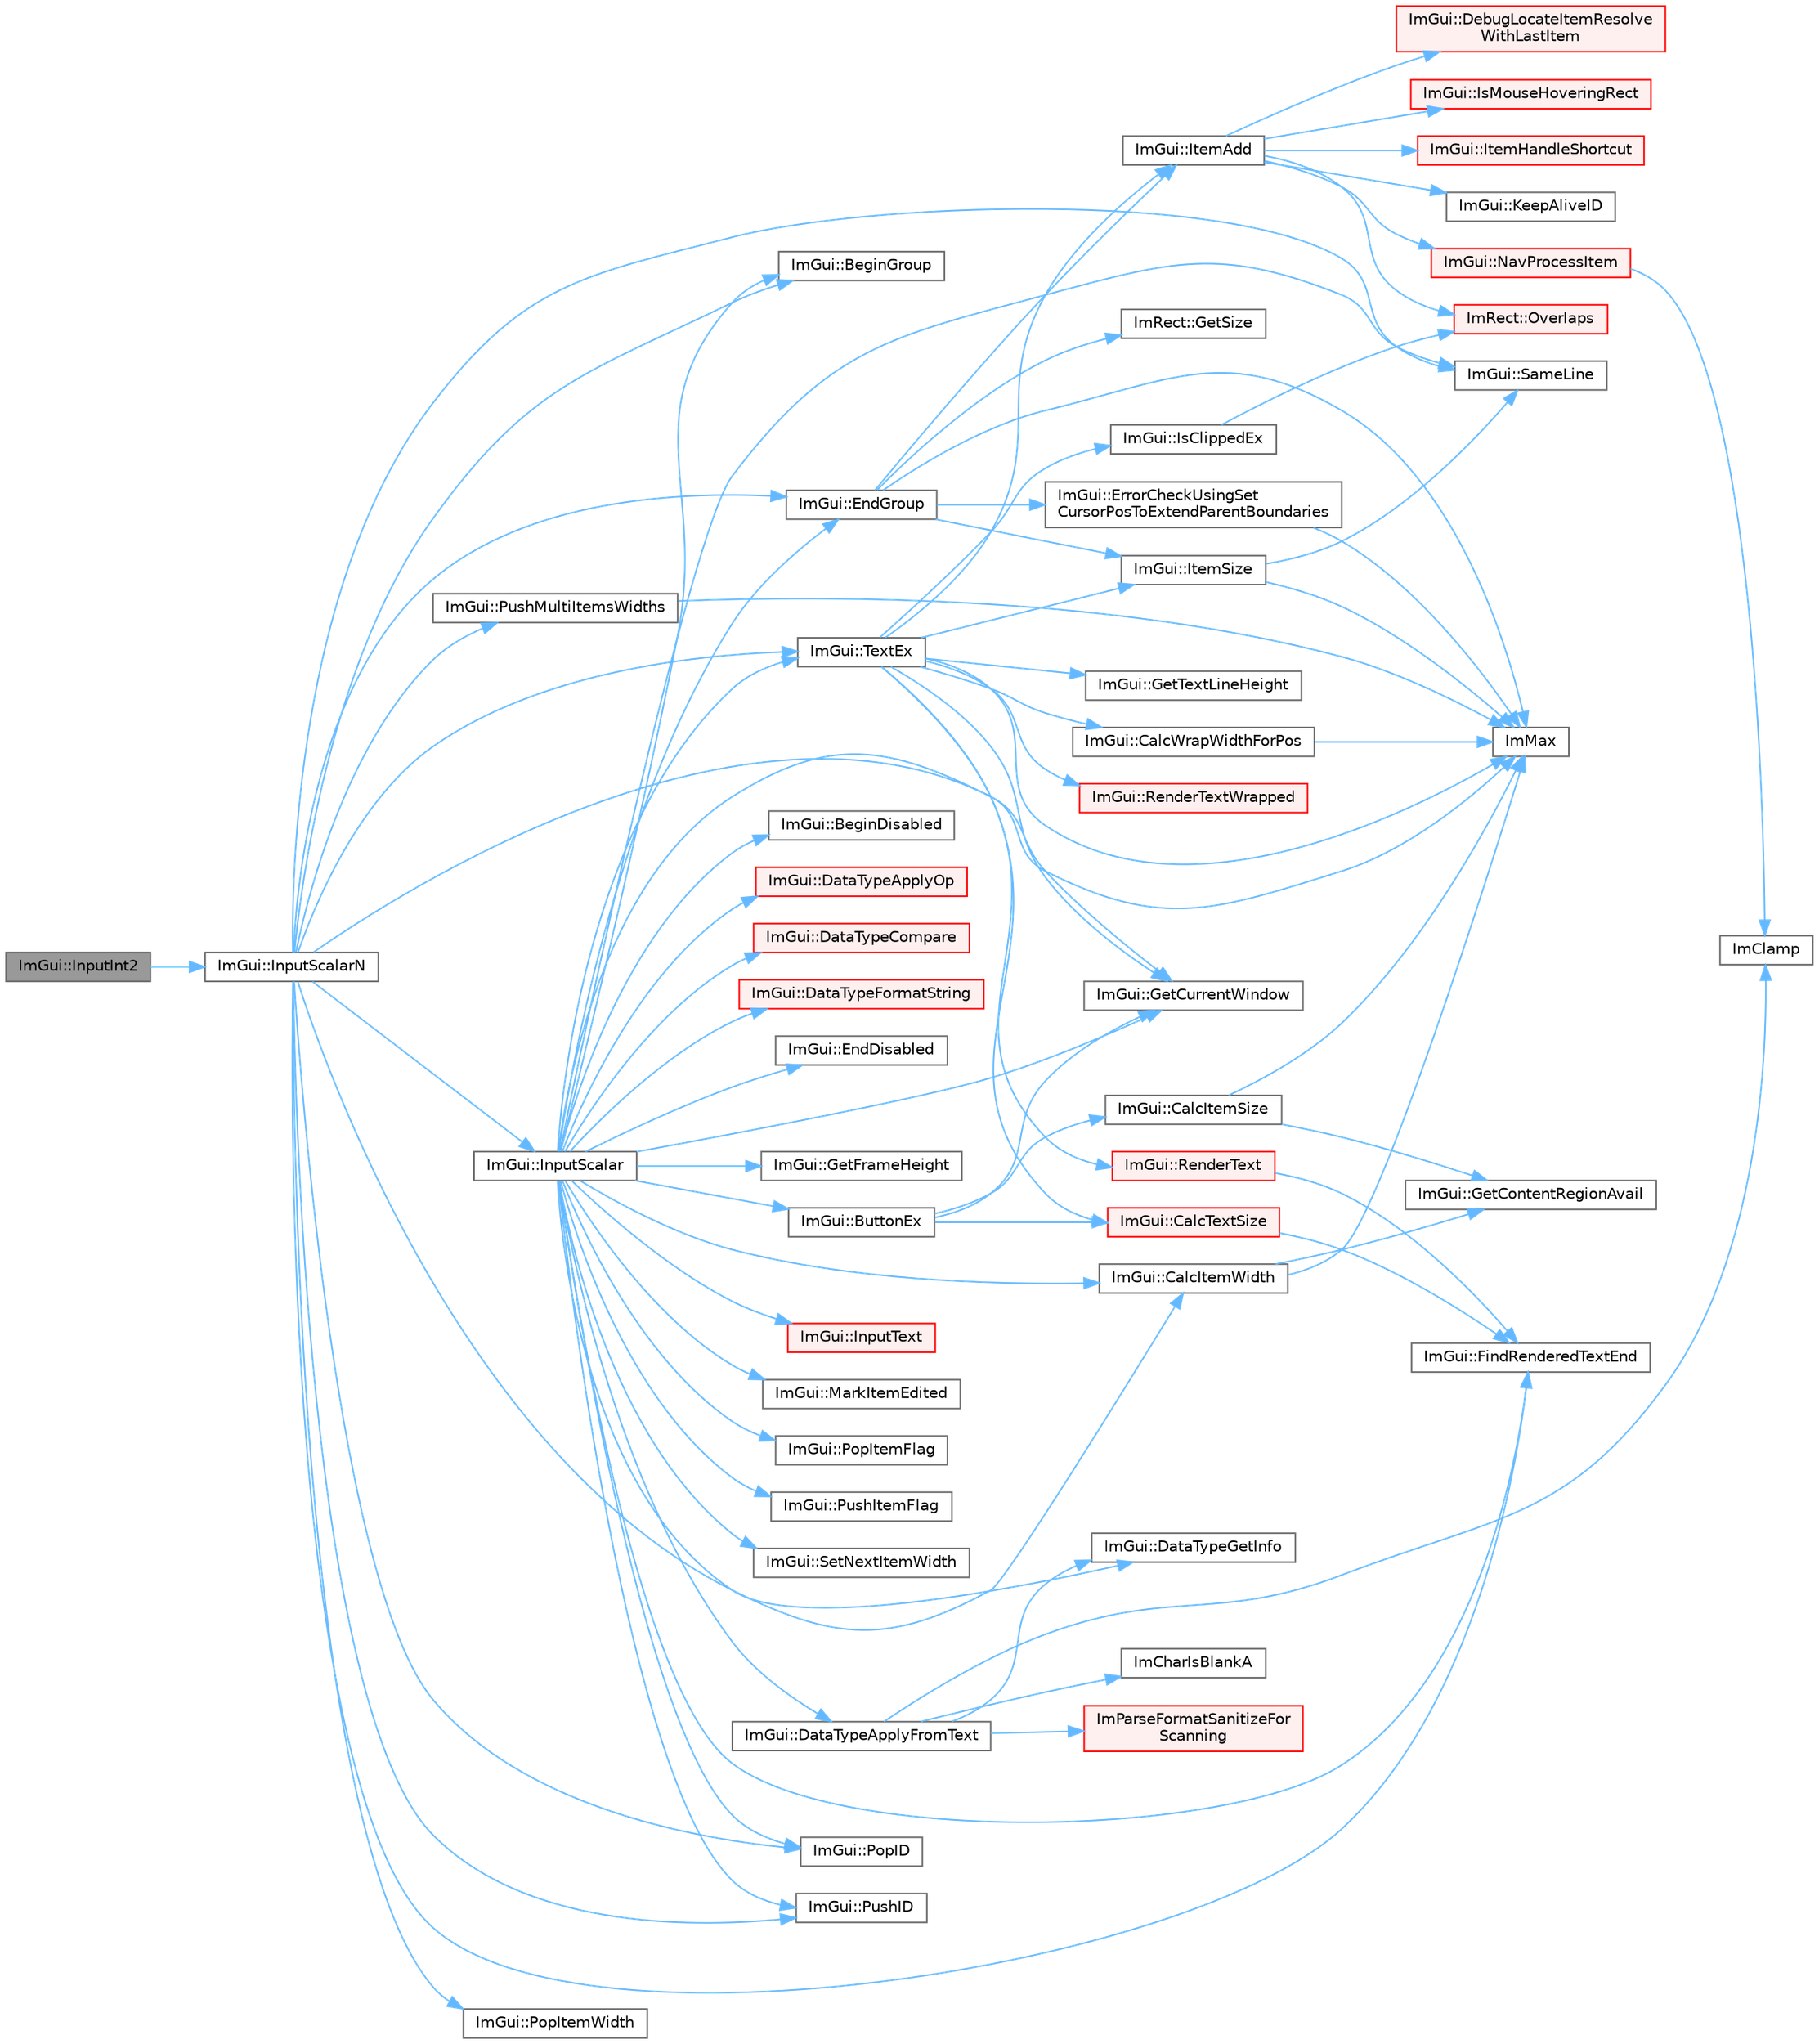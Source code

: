 digraph "ImGui::InputInt2"
{
 // LATEX_PDF_SIZE
  bgcolor="transparent";
  edge [fontname=Helvetica,fontsize=10,labelfontname=Helvetica,labelfontsize=10];
  node [fontname=Helvetica,fontsize=10,shape=box,height=0.2,width=0.4];
  rankdir="LR";
  Node1 [id="Node000001",label="ImGui::InputInt2",height=0.2,width=0.4,color="gray40", fillcolor="grey60", style="filled", fontcolor="black",tooltip=" "];
  Node1 -> Node2 [id="edge1_Node000001_Node000002",color="steelblue1",style="solid",tooltip=" "];
  Node2 [id="Node000002",label="ImGui::InputScalarN",height=0.2,width=0.4,color="grey40", fillcolor="white", style="filled",URL="$namespace_im_gui.html#afb17f0092027c09183df498834abace9",tooltip=" "];
  Node2 -> Node3 [id="edge2_Node000002_Node000003",color="steelblue1",style="solid",tooltip=" "];
  Node3 [id="Node000003",label="ImGui::BeginGroup",height=0.2,width=0.4,color="grey40", fillcolor="white", style="filled",URL="$namespace_im_gui.html#a42407e196b7ed2a8755bff28aae9805f",tooltip=" "];
  Node2 -> Node4 [id="edge3_Node000002_Node000004",color="steelblue1",style="solid",tooltip=" "];
  Node4 [id="Node000004",label="ImGui::CalcItemWidth",height=0.2,width=0.4,color="grey40", fillcolor="white", style="filled",URL="$namespace_im_gui.html#ab3b3ba92ebd8bca4a552dd93321a1994",tooltip=" "];
  Node4 -> Node5 [id="edge4_Node000004_Node000005",color="steelblue1",style="solid",tooltip=" "];
  Node5 [id="Node000005",label="ImGui::GetContentRegionAvail",height=0.2,width=0.4,color="grey40", fillcolor="white", style="filled",URL="$namespace_im_gui.html#a410c8e19b2fea8b52746ca11b3930301",tooltip=" "];
  Node4 -> Node6 [id="edge5_Node000004_Node000006",color="steelblue1",style="solid",tooltip=" "];
  Node6 [id="Node000006",label="ImMax",height=0.2,width=0.4,color="grey40", fillcolor="white", style="filled",URL="$imgui__internal_8h.html#a7667efd95147d0422f140917c71a9226",tooltip=" "];
  Node2 -> Node7 [id="edge6_Node000002_Node000007",color="steelblue1",style="solid",tooltip=" "];
  Node7 [id="Node000007",label="ImGui::EndGroup",height=0.2,width=0.4,color="grey40", fillcolor="white", style="filled",URL="$namespace_im_gui.html#a05fc97fc64f28a55486087f503d9a622",tooltip=" "];
  Node7 -> Node8 [id="edge7_Node000007_Node000008",color="steelblue1",style="solid",tooltip=" "];
  Node8 [id="Node000008",label="ImGui::ErrorCheckUsingSet\lCursorPosToExtendParentBoundaries",height=0.2,width=0.4,color="grey40", fillcolor="white", style="filled",URL="$namespace_im_gui.html#ad5832500c14abd9e76e376b82701385b",tooltip=" "];
  Node8 -> Node6 [id="edge8_Node000008_Node000006",color="steelblue1",style="solid",tooltip=" "];
  Node7 -> Node9 [id="edge9_Node000007_Node000009",color="steelblue1",style="solid",tooltip=" "];
  Node9 [id="Node000009",label="ImRect::GetSize",height=0.2,width=0.4,color="grey40", fillcolor="white", style="filled",URL="$struct_im_rect.html#ae459d9c50003058cfb34519a571aaf33",tooltip=" "];
  Node7 -> Node6 [id="edge10_Node000007_Node000006",color="steelblue1",style="solid",tooltip=" "];
  Node7 -> Node10 [id="edge11_Node000007_Node000010",color="steelblue1",style="solid",tooltip=" "];
  Node10 [id="Node000010",label="ImGui::ItemAdd",height=0.2,width=0.4,color="grey40", fillcolor="white", style="filled",URL="$namespace_im_gui.html#a0c2ccafc8d403c02a6590ac21157b9ac",tooltip=" "];
  Node10 -> Node11 [id="edge12_Node000010_Node000011",color="steelblue1",style="solid",tooltip=" "];
  Node11 [id="Node000011",label="ImGui::DebugLocateItemResolve\lWithLastItem",height=0.2,width=0.4,color="red", fillcolor="#FFF0F0", style="filled",URL="$namespace_im_gui.html#ae8ab0d7dfc90af8e82db3ed9e7829219",tooltip=" "];
  Node10 -> Node35 [id="edge13_Node000010_Node000035",color="steelblue1",style="solid",tooltip=" "];
  Node35 [id="Node000035",label="ImGui::IsMouseHoveringRect",height=0.2,width=0.4,color="red", fillcolor="#FFF0F0", style="filled",URL="$namespace_im_gui.html#ae0b8ea0e06c457316d6aed6c5b2a1c25",tooltip=" "];
  Node10 -> Node39 [id="edge14_Node000010_Node000039",color="steelblue1",style="solid",tooltip=" "];
  Node39 [id="Node000039",label="ImGui::ItemHandleShortcut",height=0.2,width=0.4,color="red", fillcolor="#FFF0F0", style="filled",URL="$namespace_im_gui.html#a338deb537666a886cf3ece08c07e9fa9",tooltip=" "];
  Node10 -> Node42 [id="edge15_Node000010_Node000042",color="steelblue1",style="solid",tooltip=" "];
  Node42 [id="Node000042",label="ImGui::KeepAliveID",height=0.2,width=0.4,color="grey40", fillcolor="white", style="filled",URL="$namespace_im_gui.html#a85a245c78a9f7c351636bdad6e60c488",tooltip=" "];
  Node10 -> Node43 [id="edge16_Node000010_Node000043",color="steelblue1",style="solid",tooltip=" "];
  Node43 [id="Node000043",label="ImGui::NavProcessItem",height=0.2,width=0.4,color="red", fillcolor="#FFF0F0", style="filled",URL="$namespace_im_gui.html#aa217c2f0448788f3c064bf828a8f9d8f",tooltip=" "];
  Node43 -> Node27 [id="edge17_Node000043_Node000027",color="steelblue1",style="solid",tooltip=" "];
  Node27 [id="Node000027",label="ImClamp",height=0.2,width=0.4,color="grey40", fillcolor="white", style="filled",URL="$imgui__internal_8h.html#a6e61ede308bfd68c7434e17905a29fc8",tooltip=" "];
  Node10 -> Node73 [id="edge18_Node000010_Node000073",color="steelblue1",style="solid",tooltip=" "];
  Node73 [id="Node000073",label="ImRect::Overlaps",height=0.2,width=0.4,color="red", fillcolor="#FFF0F0", style="filled",URL="$struct_im_rect.html#a0af3bade3781e5e7c6afdf71ccfb0d43",tooltip=" "];
  Node7 -> Node74 [id="edge19_Node000007_Node000074",color="steelblue1",style="solid",tooltip=" "];
  Node74 [id="Node000074",label="ImGui::ItemSize",height=0.2,width=0.4,color="grey40", fillcolor="white", style="filled",URL="$namespace_im_gui.html#a4b5818a652d943ea54e0cec9fb3943d7",tooltip=" "];
  Node74 -> Node6 [id="edge20_Node000074_Node000006",color="steelblue1",style="solid",tooltip=" "];
  Node74 -> Node75 [id="edge21_Node000074_Node000075",color="steelblue1",style="solid",tooltip=" "];
  Node75 [id="Node000075",label="ImGui::SameLine",height=0.2,width=0.4,color="grey40", fillcolor="white", style="filled",URL="$namespace_im_gui.html#addd433eb3aae59119e341e80db474f66",tooltip=" "];
  Node2 -> Node62 [id="edge22_Node000002_Node000062",color="steelblue1",style="solid",tooltip=" "];
  Node62 [id="Node000062",label="ImGui::FindRenderedTextEnd",height=0.2,width=0.4,color="grey40", fillcolor="white", style="filled",URL="$namespace_im_gui.html#a7671e1dbc803a31b06081b52a771d83f",tooltip=" "];
  Node2 -> Node76 [id="edge23_Node000002_Node000076",color="steelblue1",style="solid",tooltip=" "];
  Node76 [id="Node000076",label="ImGui::GetCurrentWindow",height=0.2,width=0.4,color="grey40", fillcolor="white", style="filled",URL="$namespace_im_gui.html#ac452417b5004ca16a814a72cff153526",tooltip=" "];
  Node2 -> Node77 [id="edge24_Node000002_Node000077",color="steelblue1",style="solid",tooltip=" "];
  Node77 [id="Node000077",label="ImGui::InputScalar",height=0.2,width=0.4,color="grey40", fillcolor="white", style="filled",URL="$namespace_im_gui.html#afdb54540b7480872fbb746f64344b374",tooltip=" "];
  Node77 -> Node78 [id="edge25_Node000077_Node000078",color="steelblue1",style="solid",tooltip=" "];
  Node78 [id="Node000078",label="ImGui::BeginDisabled",height=0.2,width=0.4,color="grey40", fillcolor="white", style="filled",URL="$namespace_im_gui.html#ae90e9a26f01d0d45f6bf7ca720d170d1",tooltip=" "];
  Node77 -> Node3 [id="edge26_Node000077_Node000003",color="steelblue1",style="solid",tooltip=" "];
  Node77 -> Node79 [id="edge27_Node000077_Node000079",color="steelblue1",style="solid",tooltip=" "];
  Node79 [id="Node000079",label="ImGui::ButtonEx",height=0.2,width=0.4,color="grey40", fillcolor="white", style="filled",URL="$namespace_im_gui.html#ae479220c66b039874c6e4c9e9b22849f",tooltip=" "];
  Node79 -> Node80 [id="edge28_Node000079_Node000080",color="steelblue1",style="solid",tooltip=" "];
  Node80 [id="Node000080",label="ImGui::CalcItemSize",height=0.2,width=0.4,color="grey40", fillcolor="white", style="filled",URL="$namespace_im_gui.html#acaef0497f7982dd98bf215e50129cd9b",tooltip=" "];
  Node80 -> Node5 [id="edge29_Node000080_Node000005",color="steelblue1",style="solid",tooltip=" "];
  Node80 -> Node6 [id="edge30_Node000080_Node000006",color="steelblue1",style="solid",tooltip=" "];
  Node79 -> Node55 [id="edge31_Node000079_Node000055",color="steelblue1",style="solid",tooltip=" "];
  Node55 [id="Node000055",label="ImGui::CalcTextSize",height=0.2,width=0.4,color="red", fillcolor="#FFF0F0", style="filled",URL="$namespace_im_gui.html#a848b9db6cc4a186751c0ecebcaadc33b",tooltip=" "];
  Node55 -> Node62 [id="edge32_Node000055_Node000062",color="steelblue1",style="solid",tooltip=" "];
  Node79 -> Node76 [id="edge33_Node000079_Node000076",color="steelblue1",style="solid",tooltip=" "];
  Node77 -> Node4 [id="edge34_Node000077_Node000004",color="steelblue1",style="solid",tooltip=" "];
  Node77 -> Node81 [id="edge35_Node000077_Node000081",color="steelblue1",style="solid",tooltip=" "];
  Node81 [id="Node000081",label="ImGui::DataTypeApplyFromText",height=0.2,width=0.4,color="grey40", fillcolor="white", style="filled",URL="$namespace_im_gui.html#ad36a66bdf9221889c5eba01c7081e9e0",tooltip=" "];
  Node81 -> Node82 [id="edge36_Node000081_Node000082",color="steelblue1",style="solid",tooltip=" "];
  Node82 [id="Node000082",label="ImGui::DataTypeGetInfo",height=0.2,width=0.4,color="grey40", fillcolor="white", style="filled",URL="$namespace_im_gui.html#a5b25ed1443e5a28d5a5725892e896578",tooltip=" "];
  Node81 -> Node58 [id="edge37_Node000081_Node000058",color="steelblue1",style="solid",tooltip=" "];
  Node58 [id="Node000058",label="ImCharIsBlankA",height=0.2,width=0.4,color="grey40", fillcolor="white", style="filled",URL="$imgui__internal_8h.html#ac22c577d0d6591a9d948ab5590663359",tooltip=" "];
  Node81 -> Node27 [id="edge38_Node000081_Node000027",color="steelblue1",style="solid",tooltip=" "];
  Node81 -> Node83 [id="edge39_Node000081_Node000083",color="steelblue1",style="solid",tooltip=" "];
  Node83 [id="Node000083",label="ImParseFormatSanitizeFor\lScanning",height=0.2,width=0.4,color="red", fillcolor="#FFF0F0", style="filled",URL="$imgui__widgets_8cpp.html#a2ea656cfbf6ddece46394066baefc358",tooltip=" "];
  Node77 -> Node85 [id="edge40_Node000077_Node000085",color="steelblue1",style="solid",tooltip=" "];
  Node85 [id="Node000085",label="ImGui::DataTypeApplyOp",height=0.2,width=0.4,color="red", fillcolor="#FFF0F0", style="filled",URL="$namespace_im_gui.html#ad8428ae139bf4e90fda66ab60476a13c",tooltip=" "];
  Node77 -> Node88 [id="edge41_Node000077_Node000088",color="steelblue1",style="solid",tooltip=" "];
  Node88 [id="Node000088",label="ImGui::DataTypeCompare",height=0.2,width=0.4,color="red", fillcolor="#FFF0F0", style="filled",URL="$namespace_im_gui.html#aa859c7a74393669eb8418a82b5b174e7",tooltip=" "];
  Node77 -> Node90 [id="edge42_Node000077_Node000090",color="steelblue1",style="solid",tooltip=" "];
  Node90 [id="Node000090",label="ImGui::DataTypeFormatString",height=0.2,width=0.4,color="red", fillcolor="#FFF0F0", style="filled",URL="$namespace_im_gui.html#a5fda8e22d0e4721940aefcb7232b1f82",tooltip=" "];
  Node77 -> Node82 [id="edge43_Node000077_Node000082",color="steelblue1",style="solid",tooltip=" "];
  Node77 -> Node91 [id="edge44_Node000077_Node000091",color="steelblue1",style="solid",tooltip=" "];
  Node91 [id="Node000091",label="ImGui::EndDisabled",height=0.2,width=0.4,color="grey40", fillcolor="white", style="filled",URL="$namespace_im_gui.html#a9e6088c6c690ddff1302b6e42b380733",tooltip=" "];
  Node77 -> Node7 [id="edge45_Node000077_Node000007",color="steelblue1",style="solid",tooltip=" "];
  Node77 -> Node62 [id="edge46_Node000077_Node000062",color="steelblue1",style="solid",tooltip=" "];
  Node77 -> Node76 [id="edge47_Node000077_Node000076",color="steelblue1",style="solid",tooltip=" "];
  Node77 -> Node92 [id="edge48_Node000077_Node000092",color="steelblue1",style="solid",tooltip=" "];
  Node92 [id="Node000092",label="ImGui::GetFrameHeight",height=0.2,width=0.4,color="grey40", fillcolor="white", style="filled",URL="$namespace_im_gui.html#ae560f17cf3262017cee888d1eb77f294",tooltip=" "];
  Node77 -> Node6 [id="edge49_Node000077_Node000006",color="steelblue1",style="solid",tooltip=" "];
  Node77 -> Node93 [id="edge50_Node000077_Node000093",color="steelblue1",style="solid",tooltip=" "];
  Node93 [id="Node000093",label="ImGui::InputText",height=0.2,width=0.4,color="red", fillcolor="#FFF0F0", style="filled",URL="$namespace_im_gui.html#aa72b5760a3a206729723a587ac7c8519",tooltip=" "];
  Node77 -> Node298 [id="edge51_Node000077_Node000298",color="steelblue1",style="solid",tooltip=" "];
  Node298 [id="Node000298",label="ImGui::MarkItemEdited",height=0.2,width=0.4,color="grey40", fillcolor="white", style="filled",URL="$namespace_im_gui.html#a83036681a36fbee2d35b5b57a1ef72e6",tooltip=" "];
  Node77 -> Node166 [id="edge52_Node000077_Node000166",color="steelblue1",style="solid",tooltip=" "];
  Node166 [id="Node000166",label="ImGui::PopID",height=0.2,width=0.4,color="grey40", fillcolor="white", style="filled",URL="$namespace_im_gui.html#aba0b2d8f890a5d435ae43d0c4a2d4dd1",tooltip=" "];
  Node77 -> Node248 [id="edge53_Node000077_Node000248",color="steelblue1",style="solid",tooltip=" "];
  Node248 [id="Node000248",label="ImGui::PopItemFlag",height=0.2,width=0.4,color="grey40", fillcolor="white", style="filled",URL="$namespace_im_gui.html#aa93281155e1dd23715dbd384e91edc6b",tooltip=" "];
  Node77 -> Node167 [id="edge54_Node000077_Node000167",color="steelblue1",style="solid",tooltip=" "];
  Node167 [id="Node000167",label="ImGui::PushID",height=0.2,width=0.4,color="grey40", fillcolor="white", style="filled",URL="$namespace_im_gui.html#a27a8533605dc5b8cabf161bf7715bbde",tooltip=" "];
  Node77 -> Node250 [id="edge55_Node000077_Node000250",color="steelblue1",style="solid",tooltip=" "];
  Node250 [id="Node000250",label="ImGui::PushItemFlag",height=0.2,width=0.4,color="grey40", fillcolor="white", style="filled",URL="$namespace_im_gui.html#ac7301f6378333f6d17f47823eed9e00a",tooltip=" "];
  Node77 -> Node75 [id="edge56_Node000077_Node000075",color="steelblue1",style="solid",tooltip=" "];
  Node77 -> Node559 [id="edge57_Node000077_Node000559",color="steelblue1",style="solid",tooltip=" "];
  Node559 [id="Node000559",label="ImGui::SetNextItemWidth",height=0.2,width=0.4,color="grey40", fillcolor="white", style="filled",URL="$namespace_im_gui.html#a1291228607bee5a703df6553f27cbbb9",tooltip=" "];
  Node77 -> Node560 [id="edge58_Node000077_Node000560",color="steelblue1",style="solid",tooltip=" "];
  Node560 [id="Node000560",label="ImGui::TextEx",height=0.2,width=0.4,color="grey40", fillcolor="white", style="filled",URL="$namespace_im_gui.html#aae6420fec03511fd478d9108f31e6b5f",tooltip=" "];
  Node560 -> Node55 [id="edge59_Node000560_Node000055",color="steelblue1",style="solid",tooltip=" "];
  Node560 -> Node561 [id="edge60_Node000560_Node000561",color="steelblue1",style="solid",tooltip=" "];
  Node561 [id="Node000561",label="ImGui::CalcWrapWidthForPos",height=0.2,width=0.4,color="grey40", fillcolor="white", style="filled",URL="$namespace_im_gui.html#a66416151e58c34cd02973976de66e0e9",tooltip=" "];
  Node561 -> Node6 [id="edge61_Node000561_Node000006",color="steelblue1",style="solid",tooltip=" "];
  Node560 -> Node76 [id="edge62_Node000560_Node000076",color="steelblue1",style="solid",tooltip=" "];
  Node560 -> Node562 [id="edge63_Node000560_Node000562",color="steelblue1",style="solid",tooltip=" "];
  Node562 [id="Node000562",label="ImGui::GetTextLineHeight",height=0.2,width=0.4,color="grey40", fillcolor="white", style="filled",URL="$namespace_im_gui.html#aaba5637199d31ea23d4d143b30a44aff",tooltip=" "];
  Node560 -> Node6 [id="edge64_Node000560_Node000006",color="steelblue1",style="solid",tooltip=" "];
  Node560 -> Node563 [id="edge65_Node000560_Node000563",color="steelblue1",style="solid",tooltip=" "];
  Node563 [id="Node000563",label="ImGui::IsClippedEx",height=0.2,width=0.4,color="grey40", fillcolor="white", style="filled",URL="$namespace_im_gui.html#a7c21c85f5c95aa4ce6c2bd28bb980d44",tooltip=" "];
  Node563 -> Node73 [id="edge66_Node000563_Node000073",color="steelblue1",style="solid",tooltip=" "];
  Node560 -> Node10 [id="edge67_Node000560_Node000010",color="steelblue1",style="solid",tooltip=" "];
  Node560 -> Node74 [id="edge68_Node000560_Node000074",color="steelblue1",style="solid",tooltip=" "];
  Node560 -> Node287 [id="edge69_Node000560_Node000287",color="steelblue1",style="solid",tooltip=" "];
  Node287 [id="Node000287",label="ImGui::RenderText",height=0.2,width=0.4,color="red", fillcolor="#FFF0F0", style="filled",URL="$namespace_im_gui.html#a9971ce57f2a288ac3a12df886c5550d1",tooltip=" "];
  Node287 -> Node62 [id="edge70_Node000287_Node000062",color="steelblue1",style="solid",tooltip=" "];
  Node560 -> Node564 [id="edge71_Node000560_Node000564",color="steelblue1",style="solid",tooltip=" "];
  Node564 [id="Node000564",label="ImGui::RenderTextWrapped",height=0.2,width=0.4,color="red", fillcolor="#FFF0F0", style="filled",URL="$namespace_im_gui.html#aa483b40f6899e1b289b4bf6c2673d1d2",tooltip=" "];
  Node2 -> Node166 [id="edge72_Node000002_Node000166",color="steelblue1",style="solid",tooltip=" "];
  Node2 -> Node187 [id="edge73_Node000002_Node000187",color="steelblue1",style="solid",tooltip=" "];
  Node187 [id="Node000187",label="ImGui::PopItemWidth",height=0.2,width=0.4,color="grey40", fillcolor="white", style="filled",URL="$namespace_im_gui.html#ad29a3fc0cb5dfc7f9fc7224512ce90bf",tooltip=" "];
  Node2 -> Node167 [id="edge74_Node000002_Node000167",color="steelblue1",style="solid",tooltip=" "];
  Node2 -> Node565 [id="edge75_Node000002_Node000565",color="steelblue1",style="solid",tooltip=" "];
  Node565 [id="Node000565",label="ImGui::PushMultiItemsWidths",height=0.2,width=0.4,color="grey40", fillcolor="white", style="filled",URL="$namespace_im_gui.html#a6ec35a6af1a0bbe454d79c2c63b030cc",tooltip=" "];
  Node565 -> Node6 [id="edge76_Node000565_Node000006",color="steelblue1",style="solid",tooltip=" "];
  Node2 -> Node75 [id="edge77_Node000002_Node000075",color="steelblue1",style="solid",tooltip=" "];
  Node2 -> Node560 [id="edge78_Node000002_Node000560",color="steelblue1",style="solid",tooltip=" "];
}
